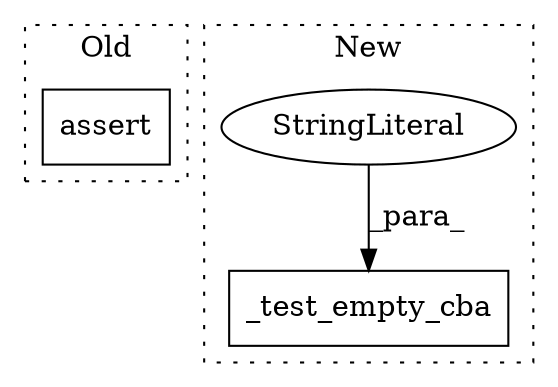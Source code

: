 digraph G {
subgraph cluster0 {
1 [label="assert" a="6" s="69257" l="7" shape="box"];
label = "Old";
style="dotted";
}
subgraph cluster1 {
2 [label="_test_empty_cba" a="32" s="63243,63282" l="16,1" shape="box"];
3 [label="StringLiteral" a="45" s="63259" l="18" shape="ellipse"];
label = "New";
style="dotted";
}
3 -> 2 [label="_para_"];
}